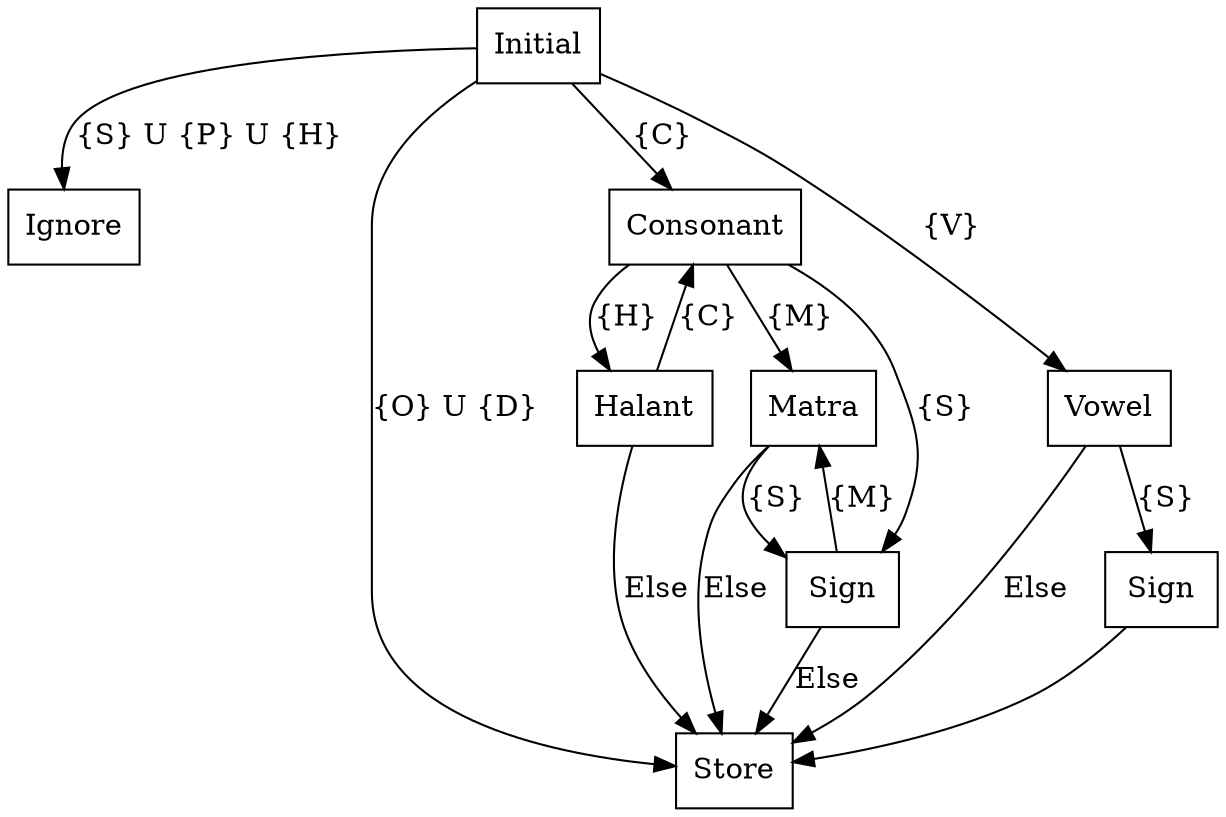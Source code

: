 digraph flowchart {

        a [shape=rectangle];
        b [shape=rectangle];
        c [shape=rectangle];
	d [shape=rectangle];
	e [shape=rectangle];
	f [shape=rectangle];
	g [shape=rectangle];
	h [shape=rectangle];
	i [shape=rectangle];

        a [label="Initial"];
        b [label="Ignore"];
        c [label="Store"];
	d [label="Consonant"];
	e [label="Vowel"];
	f [label="Sign"];
	g [label="Halant"];
	h [label="Matra"];
	i [label="Sign"];
	
        a -> b [label="{S} U {P} U {H}"];
        a -> c [label="{O} U {D}"];
        a -> d [label="{C}"];
        a -> e [label="{V}"];
        e -> f [label="{S}"];
        e -> c [label="Else"];
	d -> g [label="{H}"]
	g -> d [label="{C}"]
	g -> c [label="Else"]
	d -> h [label="{M}"]
	d -> i [label="{S}"]
	h -> i [label="{S}"]
	h -> c [label="Else"]
	i -> h [label="{M}"]
	i -> c [label="Else"]
	f -> c
}
